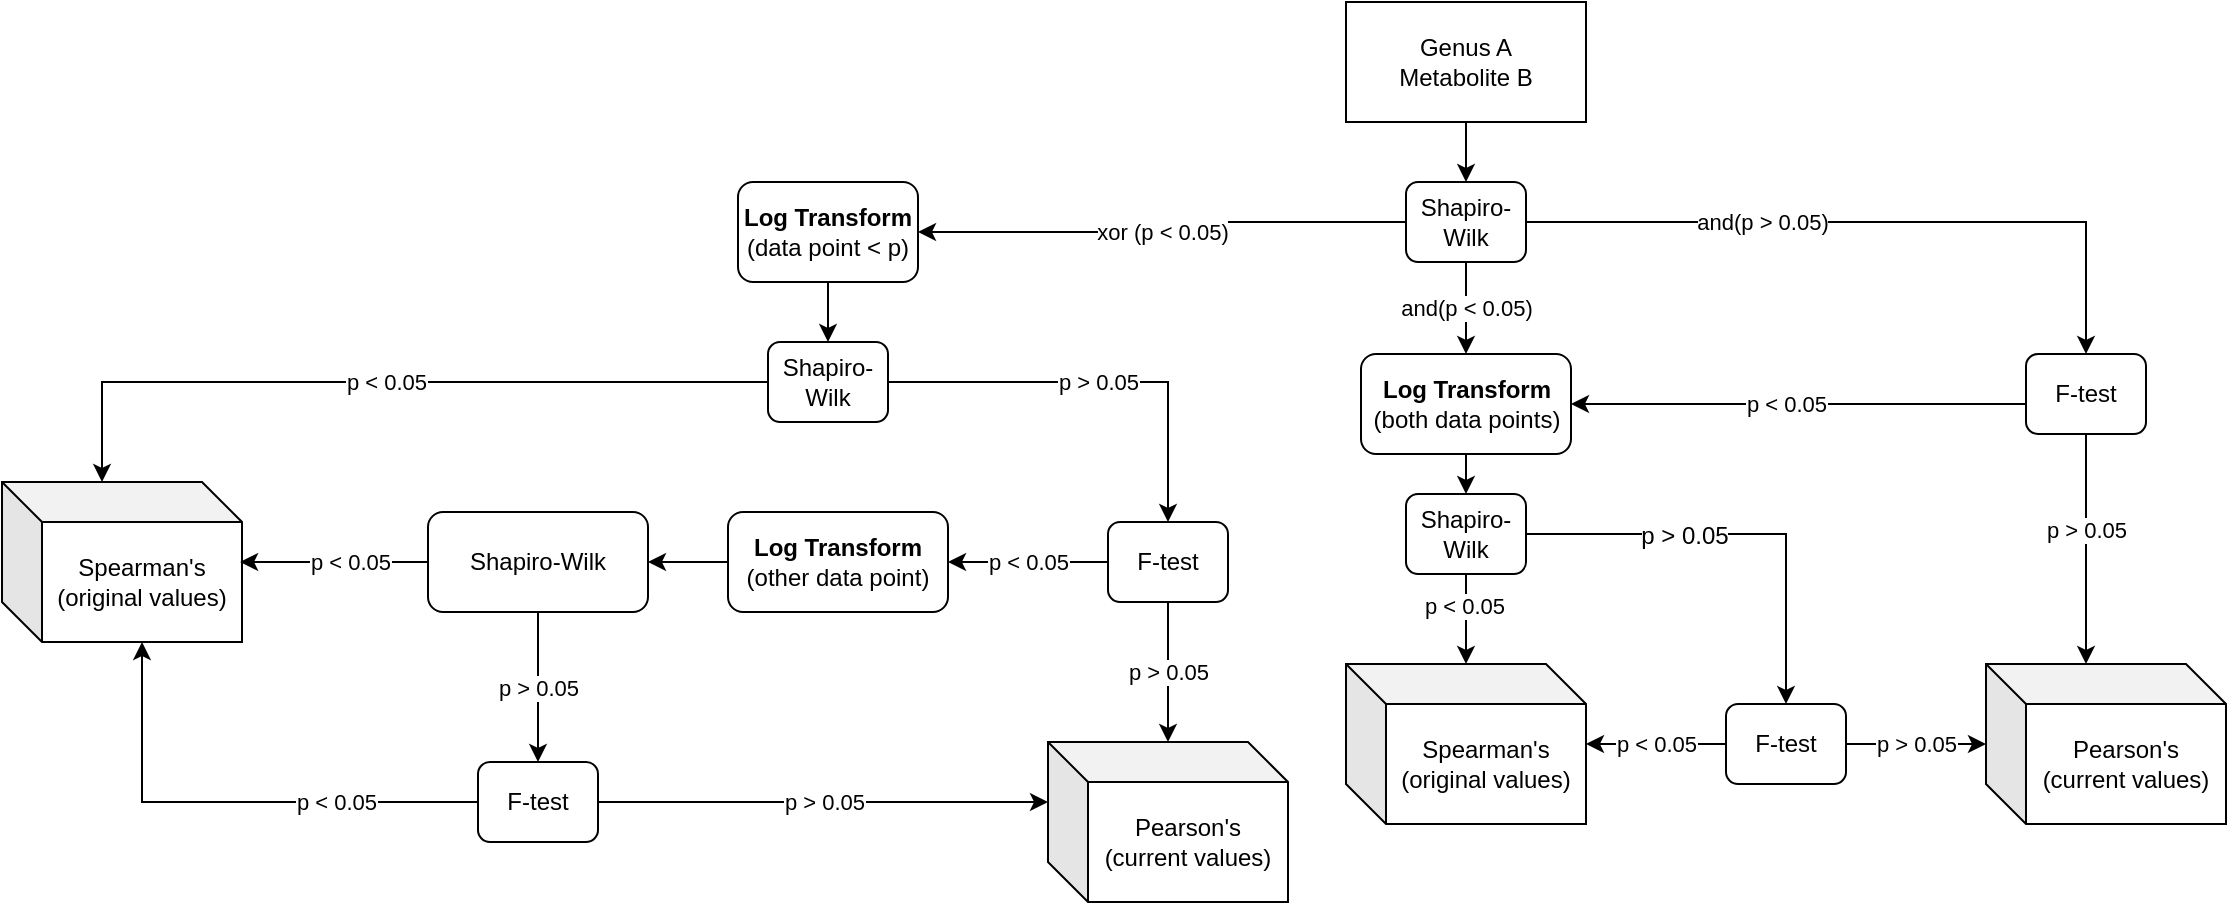 <mxfile version="13.10.0" type="github">
  <diagram id="C5RBs43oDa-KdzZeNtuy" name="Page-1">
    <mxGraphModel dx="1715" dy="700" grid="1" gridSize="10" guides="1" tooltips="1" connect="1" arrows="1" fold="1" page="1" pageScale="1" pageWidth="1169" pageHeight="827" math="0" shadow="0">
      <root>
        <mxCell id="WIyWlLk6GJQsqaUBKTNV-0" />
        <mxCell id="WIyWlLk6GJQsqaUBKTNV-1" parent="WIyWlLk6GJQsqaUBKTNV-0" />
        <mxCell id="0DCroGRTy6rLkHHmRcfQ-3" value="" style="edgeStyle=orthogonalEdgeStyle;rounded=0;orthogonalLoop=1;jettySize=auto;html=1;entryX=0.5;entryY=0;entryDx=0;entryDy=0;" parent="WIyWlLk6GJQsqaUBKTNV-1" source="0DCroGRTy6rLkHHmRcfQ-0" target="0DCroGRTy6rLkHHmRcfQ-4" edge="1">
          <mxGeometry relative="1" as="geometry">
            <mxPoint x="812" y="264" as="targetPoint" />
          </mxGeometry>
        </mxCell>
        <mxCell id="0DCroGRTy6rLkHHmRcfQ-0" value="Genus A&lt;br&gt;Metabolite B" style="rounded=0;whiteSpace=wrap;html=1;" parent="WIyWlLk6GJQsqaUBKTNV-1" vertex="1">
          <mxGeometry x="712" y="164" width="120" height="60" as="geometry" />
        </mxCell>
        <mxCell id="0DCroGRTy6rLkHHmRcfQ-33" value="and(p &amp;lt; 0.05)" style="edgeStyle=orthogonalEdgeStyle;rounded=0;orthogonalLoop=1;jettySize=auto;html=1;entryX=0.5;entryY=0;entryDx=0;entryDy=0;" parent="WIyWlLk6GJQsqaUBKTNV-1" source="0DCroGRTy6rLkHHmRcfQ-4" target="0DCroGRTy6rLkHHmRcfQ-32" edge="1">
          <mxGeometry relative="1" as="geometry" />
        </mxCell>
        <mxCell id="0DCroGRTy6rLkHHmRcfQ-36" style="edgeStyle=orthogonalEdgeStyle;rounded=0;orthogonalLoop=1;jettySize=auto;html=1;entryX=0.5;entryY=0;entryDx=0;entryDy=0;" parent="WIyWlLk6GJQsqaUBKTNV-1" source="0DCroGRTy6rLkHHmRcfQ-4" target="0DCroGRTy6rLkHHmRcfQ-34" edge="1">
          <mxGeometry relative="1" as="geometry" />
        </mxCell>
        <mxCell id="0DCroGRTy6rLkHHmRcfQ-37" value="and(p &amp;gt; 0.05)" style="edgeLabel;html=1;align=center;verticalAlign=middle;resizable=0;points=[];" parent="0DCroGRTy6rLkHHmRcfQ-36" vertex="1" connectable="0">
          <mxGeometry x="-0.552" y="2" relative="1" as="geometry">
            <mxPoint x="40" y="2" as="offset" />
          </mxGeometry>
        </mxCell>
        <mxCell id="0DCroGRTy6rLkHHmRcfQ-50" style="edgeStyle=orthogonalEdgeStyle;rounded=0;orthogonalLoop=1;jettySize=auto;html=1;" parent="WIyWlLk6GJQsqaUBKTNV-1" source="0DCroGRTy6rLkHHmRcfQ-4" target="0DCroGRTy6rLkHHmRcfQ-7" edge="1">
          <mxGeometry relative="1" as="geometry" />
        </mxCell>
        <mxCell id="0DCroGRTy6rLkHHmRcfQ-51" value="xor (p &amp;lt; 0.05)" style="edgeLabel;html=1;align=center;verticalAlign=middle;resizable=0;points=[];" parent="0DCroGRTy6rLkHHmRcfQ-50" vertex="1" connectable="0">
          <mxGeometry x="0.015" relative="1" as="geometry">
            <mxPoint as="offset" />
          </mxGeometry>
        </mxCell>
        <mxCell id="0DCroGRTy6rLkHHmRcfQ-4" value="Shapiro-Wilk" style="rounded=1;whiteSpace=wrap;html=1;" parent="WIyWlLk6GJQsqaUBKTNV-1" vertex="1">
          <mxGeometry x="742" y="254" width="60" height="40" as="geometry" />
        </mxCell>
        <mxCell id="0DCroGRTy6rLkHHmRcfQ-14" value="p &amp;lt; 0.05" style="edgeStyle=orthogonalEdgeStyle;rounded=0;orthogonalLoop=1;jettySize=auto;html=1;entryX=0;entryY=0;entryDx=50;entryDy=0;entryPerimeter=0;" parent="WIyWlLk6GJQsqaUBKTNV-1" source="0DCroGRTy6rLkHHmRcfQ-6" target="0DCroGRTy6rLkHHmRcfQ-13" edge="1">
          <mxGeometry relative="1" as="geometry">
            <mxPoint x="123" y="404" as="targetPoint" />
          </mxGeometry>
        </mxCell>
        <mxCell id="0DCroGRTy6rLkHHmRcfQ-18" value="p &amp;gt; 0.05" style="edgeStyle=orthogonalEdgeStyle;rounded=0;orthogonalLoop=1;jettySize=auto;html=1;" parent="WIyWlLk6GJQsqaUBKTNV-1" source="0DCroGRTy6rLkHHmRcfQ-6" target="0DCroGRTy6rLkHHmRcfQ-17" edge="1">
          <mxGeometry relative="1" as="geometry" />
        </mxCell>
        <mxCell id="0DCroGRTy6rLkHHmRcfQ-6" value="Shapiro-Wilk" style="rounded=1;whiteSpace=wrap;html=1;" parent="WIyWlLk6GJQsqaUBKTNV-1" vertex="1">
          <mxGeometry x="423" y="334" width="60" height="40" as="geometry" />
        </mxCell>
        <mxCell id="0DCroGRTy6rLkHHmRcfQ-12" value="" style="edgeStyle=orthogonalEdgeStyle;rounded=0;orthogonalLoop=1;jettySize=auto;html=1;" parent="WIyWlLk6GJQsqaUBKTNV-1" source="0DCroGRTy6rLkHHmRcfQ-7" target="0DCroGRTy6rLkHHmRcfQ-6" edge="1">
          <mxGeometry relative="1" as="geometry" />
        </mxCell>
        <mxCell id="0DCroGRTy6rLkHHmRcfQ-7" value="&lt;b&gt;Log Transform&lt;br&gt;&lt;/b&gt;(data point &amp;lt; p)" style="rounded=1;whiteSpace=wrap;html=1;" parent="WIyWlLk6GJQsqaUBKTNV-1" vertex="1">
          <mxGeometry x="408" y="254" width="90" height="50" as="geometry" />
        </mxCell>
        <mxCell id="0DCroGRTy6rLkHHmRcfQ-13" value="Spearman&#39;s&lt;br&gt;(original values)" style="shape=cube;whiteSpace=wrap;html=1;boundedLbl=1;backgroundOutline=1;darkOpacity=0.05;darkOpacity2=0.1;" parent="WIyWlLk6GJQsqaUBKTNV-1" vertex="1">
          <mxGeometry x="40" y="404" width="120" height="80" as="geometry" />
        </mxCell>
        <mxCell id="0DCroGRTy6rLkHHmRcfQ-20" value="p &amp;gt; 0.05" style="edgeStyle=orthogonalEdgeStyle;rounded=0;orthogonalLoop=1;jettySize=auto;html=1;" parent="WIyWlLk6GJQsqaUBKTNV-1" source="0DCroGRTy6rLkHHmRcfQ-17" target="0DCroGRTy6rLkHHmRcfQ-19" edge="1">
          <mxGeometry relative="1" as="geometry" />
        </mxCell>
        <mxCell id="0DCroGRTy6rLkHHmRcfQ-22" value="p &amp;lt; 0.05" style="edgeStyle=orthogonalEdgeStyle;rounded=0;orthogonalLoop=1;jettySize=auto;html=1;entryX=1;entryY=0.5;entryDx=0;entryDy=0;" parent="WIyWlLk6GJQsqaUBKTNV-1" source="0DCroGRTy6rLkHHmRcfQ-17" target="jkZTwjz50qrxg6oy66NL-0" edge="1">
          <mxGeometry relative="1" as="geometry">
            <mxPoint x="408" y="455" as="targetPoint" />
          </mxGeometry>
        </mxCell>
        <mxCell id="0DCroGRTy6rLkHHmRcfQ-17" value="F-test" style="rounded=1;whiteSpace=wrap;html=1;" parent="WIyWlLk6GJQsqaUBKTNV-1" vertex="1">
          <mxGeometry x="593" y="424" width="60" height="40" as="geometry" />
        </mxCell>
        <mxCell id="0DCroGRTy6rLkHHmRcfQ-19" value="Pearson&#39;s&lt;br&gt;(current values)" style="shape=cube;whiteSpace=wrap;html=1;boundedLbl=1;backgroundOutline=1;darkOpacity=0.05;darkOpacity2=0.1;" parent="WIyWlLk6GJQsqaUBKTNV-1" vertex="1">
          <mxGeometry x="563" y="534" width="120" height="80" as="geometry" />
        </mxCell>
        <mxCell id="0DCroGRTy6rLkHHmRcfQ-26" value="p &amp;gt; 0.05" style="edgeStyle=orthogonalEdgeStyle;rounded=0;orthogonalLoop=1;jettySize=auto;html=1;" parent="WIyWlLk6GJQsqaUBKTNV-1" source="0DCroGRTy6rLkHHmRcfQ-21" target="0DCroGRTy6rLkHHmRcfQ-24" edge="1">
          <mxGeometry relative="1" as="geometry">
            <Array as="points">
              <mxPoint x="308" y="484" />
              <mxPoint x="308" y="484" />
            </Array>
          </mxGeometry>
        </mxCell>
        <mxCell id="0DCroGRTy6rLkHHmRcfQ-29" style="edgeStyle=orthogonalEdgeStyle;rounded=0;orthogonalLoop=1;jettySize=auto;html=1;entryX=0.992;entryY=0.5;entryDx=0;entryDy=0;entryPerimeter=0;" parent="WIyWlLk6GJQsqaUBKTNV-1" source="0DCroGRTy6rLkHHmRcfQ-21" target="0DCroGRTy6rLkHHmRcfQ-13" edge="1">
          <mxGeometry relative="1" as="geometry">
            <mxPoint x="190" y="420" as="targetPoint" />
          </mxGeometry>
        </mxCell>
        <mxCell id="0DCroGRTy6rLkHHmRcfQ-30" value="p &amp;lt; 0.05" style="edgeLabel;html=1;align=center;verticalAlign=middle;resizable=0;points=[];" parent="0DCroGRTy6rLkHHmRcfQ-29" vertex="1" connectable="0">
          <mxGeometry x="-0.169" relative="1" as="geometry">
            <mxPoint as="offset" />
          </mxGeometry>
        </mxCell>
        <mxCell id="0DCroGRTy6rLkHHmRcfQ-21" value="Shapiro-Wilk" style="rounded=1;whiteSpace=wrap;html=1;" parent="WIyWlLk6GJQsqaUBKTNV-1" vertex="1">
          <mxGeometry x="253" y="419" width="110" height="50" as="geometry" />
        </mxCell>
        <mxCell id="0DCroGRTy6rLkHHmRcfQ-25" value="p &amp;gt; 0.05" style="edgeStyle=orthogonalEdgeStyle;rounded=0;orthogonalLoop=1;jettySize=auto;html=1;entryX=0;entryY=0;entryDx=0;entryDy=30;entryPerimeter=0;" parent="WIyWlLk6GJQsqaUBKTNV-1" source="0DCroGRTy6rLkHHmRcfQ-24" target="0DCroGRTy6rLkHHmRcfQ-19" edge="1">
          <mxGeometry relative="1" as="geometry">
            <mxPoint x="418" y="564" as="targetPoint" />
          </mxGeometry>
        </mxCell>
        <mxCell id="0DCroGRTy6rLkHHmRcfQ-31" value="p &amp;lt; 0.05" style="edgeStyle=orthogonalEdgeStyle;rounded=0;orthogonalLoop=1;jettySize=auto;html=1;entryX=0;entryY=0;entryDx=70;entryDy=80;entryPerimeter=0;" parent="WIyWlLk6GJQsqaUBKTNV-1" source="0DCroGRTy6rLkHHmRcfQ-24" target="0DCroGRTy6rLkHHmRcfQ-13" edge="1">
          <mxGeometry x="-0.422" relative="1" as="geometry">
            <mxPoint as="offset" />
            <mxPoint x="133" y="484" as="targetPoint" />
          </mxGeometry>
        </mxCell>
        <mxCell id="0DCroGRTy6rLkHHmRcfQ-24" value="F-test" style="rounded=1;whiteSpace=wrap;html=1;" parent="WIyWlLk6GJQsqaUBKTNV-1" vertex="1">
          <mxGeometry x="278" y="544" width="60" height="40" as="geometry" />
        </mxCell>
        <mxCell id="0DCroGRTy6rLkHHmRcfQ-42" style="edgeStyle=orthogonalEdgeStyle;rounded=0;orthogonalLoop=1;jettySize=auto;html=1;exitX=0.5;exitY=1;exitDx=0;exitDy=0;entryX=0.5;entryY=0;entryDx=0;entryDy=0;" parent="WIyWlLk6GJQsqaUBKTNV-1" source="0DCroGRTy6rLkHHmRcfQ-32" target="0DCroGRTy6rLkHHmRcfQ-41" edge="1">
          <mxGeometry relative="1" as="geometry" />
        </mxCell>
        <mxCell id="0DCroGRTy6rLkHHmRcfQ-32" value="&lt;b&gt;Log Transform&lt;br&gt;&lt;/b&gt;(both data points)" style="rounded=1;whiteSpace=wrap;html=1;" parent="WIyWlLk6GJQsqaUBKTNV-1" vertex="1">
          <mxGeometry x="719.5" y="340" width="105" height="50" as="geometry" />
        </mxCell>
        <mxCell id="0DCroGRTy6rLkHHmRcfQ-35" value="p &amp;lt; 0.05" style="edgeStyle=orthogonalEdgeStyle;rounded=0;orthogonalLoop=1;jettySize=auto;html=1;entryX=1;entryY=0.5;entryDx=0;entryDy=0;" parent="WIyWlLk6GJQsqaUBKTNV-1" source="0DCroGRTy6rLkHHmRcfQ-34" target="0DCroGRTy6rLkHHmRcfQ-32" edge="1">
          <mxGeometry x="0.055" relative="1" as="geometry">
            <Array as="points">
              <mxPoint x="863" y="365" />
              <mxPoint x="863" y="365" />
            </Array>
            <mxPoint as="offset" />
          </mxGeometry>
        </mxCell>
        <mxCell id="0DCroGRTy6rLkHHmRcfQ-39" style="edgeStyle=orthogonalEdgeStyle;rounded=0;orthogonalLoop=1;jettySize=auto;html=1;entryX=0;entryY=0;entryDx=50;entryDy=0;entryPerimeter=0;" parent="WIyWlLk6GJQsqaUBKTNV-1" source="0DCroGRTy6rLkHHmRcfQ-34" target="0DCroGRTy6rLkHHmRcfQ-38" edge="1">
          <mxGeometry relative="1" as="geometry" />
        </mxCell>
        <mxCell id="0DCroGRTy6rLkHHmRcfQ-40" value="p &amp;gt; 0.05" style="edgeLabel;html=1;align=center;verticalAlign=middle;resizable=0;points=[];" parent="0DCroGRTy6rLkHHmRcfQ-39" vertex="1" connectable="0">
          <mxGeometry x="-0.168" y="5" relative="1" as="geometry">
            <mxPoint x="-5" as="offset" />
          </mxGeometry>
        </mxCell>
        <mxCell id="0DCroGRTy6rLkHHmRcfQ-34" value="F-test" style="rounded=1;whiteSpace=wrap;html=1;" parent="WIyWlLk6GJQsqaUBKTNV-1" vertex="1">
          <mxGeometry x="1052" y="340" width="60" height="40" as="geometry" />
        </mxCell>
        <mxCell id="0DCroGRTy6rLkHHmRcfQ-38" value="Pearson&#39;s&lt;br&gt;(current values)" style="shape=cube;whiteSpace=wrap;html=1;boundedLbl=1;backgroundOutline=1;darkOpacity=0.05;darkOpacity2=0.1;" parent="WIyWlLk6GJQsqaUBKTNV-1" vertex="1">
          <mxGeometry x="1032" y="495" width="120" height="80" as="geometry" />
        </mxCell>
        <mxCell id="0DCroGRTy6rLkHHmRcfQ-45" style="edgeStyle=orthogonalEdgeStyle;rounded=0;orthogonalLoop=1;jettySize=auto;html=1;" parent="WIyWlLk6GJQsqaUBKTNV-1" source="0DCroGRTy6rLkHHmRcfQ-41" target="0DCroGRTy6rLkHHmRcfQ-43" edge="1">
          <mxGeometry relative="1" as="geometry" />
        </mxCell>
        <mxCell id="0DCroGRTy6rLkHHmRcfQ-46" value="p &amp;lt; 0.05" style="edgeLabel;html=1;align=center;verticalAlign=middle;resizable=0;points=[];" parent="0DCroGRTy6rLkHHmRcfQ-45" vertex="1" connectable="0">
          <mxGeometry x="-0.284" y="-1" relative="1" as="geometry">
            <mxPoint as="offset" />
          </mxGeometry>
        </mxCell>
        <mxCell id="0DCroGRTy6rLkHHmRcfQ-61" style="edgeStyle=orthogonalEdgeStyle;rounded=0;orthogonalLoop=1;jettySize=auto;html=1;exitX=1;exitY=0.5;exitDx=0;exitDy=0;fontSize=16;fontColor=#FF0000;" parent="WIyWlLk6GJQsqaUBKTNV-1" source="0DCroGRTy6rLkHHmRcfQ-41" target="0DCroGRTy6rLkHHmRcfQ-47" edge="1">
          <mxGeometry relative="1" as="geometry" />
        </mxCell>
        <mxCell id="0DCroGRTy6rLkHHmRcfQ-62" value="&lt;font style=&quot;font-size: 12px&quot; color=&quot;#000000&quot;&gt;p &amp;gt; 0.05&lt;/font&gt;" style="edgeLabel;html=1;align=center;verticalAlign=middle;resizable=0;points=[];fontSize=16;fontColor=#FF0000;" parent="0DCroGRTy6rLkHHmRcfQ-61" vertex="1" connectable="0">
          <mxGeometry x="-0.265" y="1" relative="1" as="geometry">
            <mxPoint as="offset" />
          </mxGeometry>
        </mxCell>
        <mxCell id="0DCroGRTy6rLkHHmRcfQ-41" value="Shapiro-Wilk" style="rounded=1;whiteSpace=wrap;html=1;" parent="WIyWlLk6GJQsqaUBKTNV-1" vertex="1">
          <mxGeometry x="742" y="410" width="60" height="40" as="geometry" />
        </mxCell>
        <mxCell id="0DCroGRTy6rLkHHmRcfQ-43" value="Spearman&#39;s&lt;br&gt;(original values)" style="shape=cube;whiteSpace=wrap;html=1;boundedLbl=1;backgroundOutline=1;darkOpacity=0.05;darkOpacity2=0.1;" parent="WIyWlLk6GJQsqaUBKTNV-1" vertex="1">
          <mxGeometry x="712" y="495" width="120" height="80" as="geometry" />
        </mxCell>
        <mxCell id="0DCroGRTy6rLkHHmRcfQ-48" value="p &amp;lt; 0.05" style="edgeStyle=orthogonalEdgeStyle;rounded=0;orthogonalLoop=1;jettySize=auto;html=1;" parent="WIyWlLk6GJQsqaUBKTNV-1" source="0DCroGRTy6rLkHHmRcfQ-47" target="0DCroGRTy6rLkHHmRcfQ-43" edge="1">
          <mxGeometry relative="1" as="geometry" />
        </mxCell>
        <mxCell id="0DCroGRTy6rLkHHmRcfQ-49" value="p &amp;gt; 0.05" style="edgeStyle=orthogonalEdgeStyle;rounded=0;orthogonalLoop=1;jettySize=auto;html=1;" parent="WIyWlLk6GJQsqaUBKTNV-1" source="0DCroGRTy6rLkHHmRcfQ-47" target="0DCroGRTy6rLkHHmRcfQ-38" edge="1">
          <mxGeometry relative="1" as="geometry">
            <Array as="points">
              <mxPoint x="992" y="535" />
              <mxPoint x="992" y="535" />
            </Array>
          </mxGeometry>
        </mxCell>
        <mxCell id="0DCroGRTy6rLkHHmRcfQ-47" value="F-test" style="rounded=1;whiteSpace=wrap;html=1;" parent="WIyWlLk6GJQsqaUBKTNV-1" vertex="1">
          <mxGeometry x="902" y="515" width="60" height="40" as="geometry" />
        </mxCell>
        <mxCell id="jkZTwjz50qrxg6oy66NL-1" style="edgeStyle=orthogonalEdgeStyle;rounded=0;orthogonalLoop=1;jettySize=auto;html=1;entryX=1;entryY=0.5;entryDx=0;entryDy=0;" parent="WIyWlLk6GJQsqaUBKTNV-1" source="jkZTwjz50qrxg6oy66NL-0" target="0DCroGRTy6rLkHHmRcfQ-21" edge="1">
          <mxGeometry relative="1" as="geometry" />
        </mxCell>
        <mxCell id="jkZTwjz50qrxg6oy66NL-0" value="&lt;b&gt;Log Transform&lt;br&gt;&lt;/b&gt;(other data point)" style="rounded=1;whiteSpace=wrap;html=1;" parent="WIyWlLk6GJQsqaUBKTNV-1" vertex="1">
          <mxGeometry x="403" y="419" width="110" height="50" as="geometry" />
        </mxCell>
      </root>
    </mxGraphModel>
  </diagram>
</mxfile>
